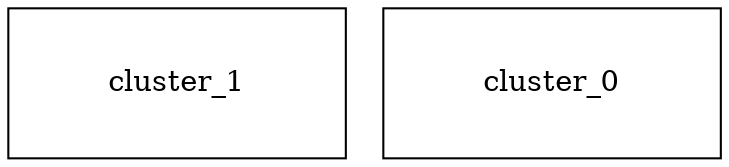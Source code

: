 digraph G {
    cluster_1 [ shape=rectangle,width=2.25,height=1,fixedsize=true,type="node" ];
    cluster_0 [ shape=rectangle,width=2.25,height=1,fixedsize=true,type="node" ];
}
